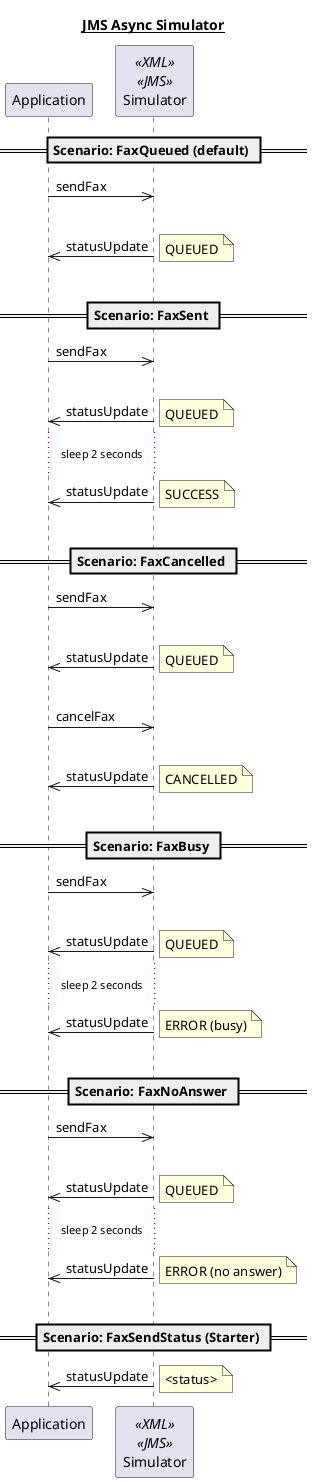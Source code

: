 @startuml

title __JMS Async Simulator__

participant "Application" as Application
participant "Simulator" as Simulator  <<XML>> <<JMS>>

== Scenario: FaxQueued (default) ==

Application ->> Simulator : sendFax

|||

Simulator ->> Application : statusUpdate
note right: QUEUED

|||

== Scenario: FaxSent ==

Application ->> Simulator : sendFax

|||

Simulator ->> Application : statusUpdate
note right: QUEUED

... sleep 2 seconds ...

Simulator ->> Application : statusUpdate
note right: SUCCESS

|||

== Scenario: FaxCancelled ==

Application ->> Simulator : sendFax

|||

Simulator ->> Application : statusUpdate
note right: QUEUED

|||

Application ->> Simulator : cancelFax

|||

Simulator ->> Application : statusUpdate
note right: CANCELLED

|||

== Scenario: FaxBusy ==

Application ->> Simulator : sendFax

|||

Simulator ->> Application : statusUpdate
note right: QUEUED

... sleep 2 seconds ...

Simulator ->> Application : statusUpdate
note right: ERROR (busy)

|||

== Scenario: FaxNoAnswer ==

Application ->> Simulator : sendFax

|||

Simulator ->> Application : statusUpdate
note right: QUEUED

... sleep 2 seconds ...

Simulator ->> Application : statusUpdate
note right: ERROR (no answer)

|||

== Scenario: FaxSendStatus (Starter) ==

Simulator ->> Application : statusUpdate
note right: <status>

@enduml